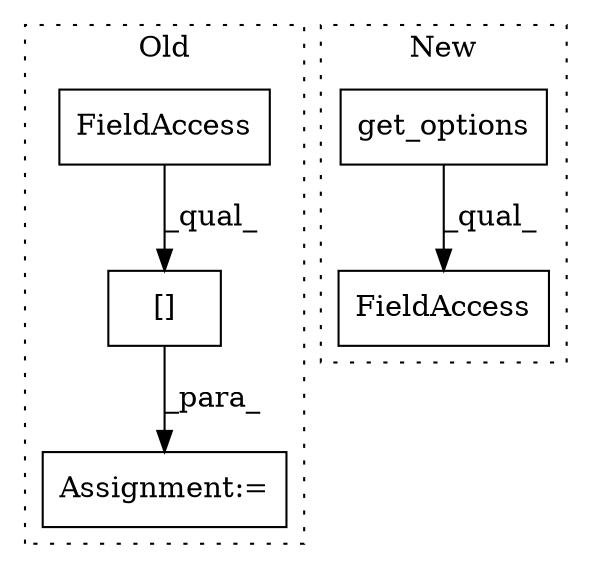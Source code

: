 digraph G {
subgraph cluster0 {
1 [label="[]" a="2" s="4842,4889" l="10,1" shape="box"];
4 [label="Assignment:=" a="7" s="4841" l="1" shape="box"];
5 [label="FieldAccess" a="22" s="4842" l="9" shape="box"];
label = "Old";
style="dotted";
}
subgraph cluster1 {
2 [label="get_options" a="32" s="3228" l="13" shape="box"];
3 [label="FieldAccess" a="22" s="3223" l="23" shape="box"];
label = "New";
style="dotted";
}
1 -> 4 [label="_para_"];
2 -> 3 [label="_qual_"];
5 -> 1 [label="_qual_"];
}
